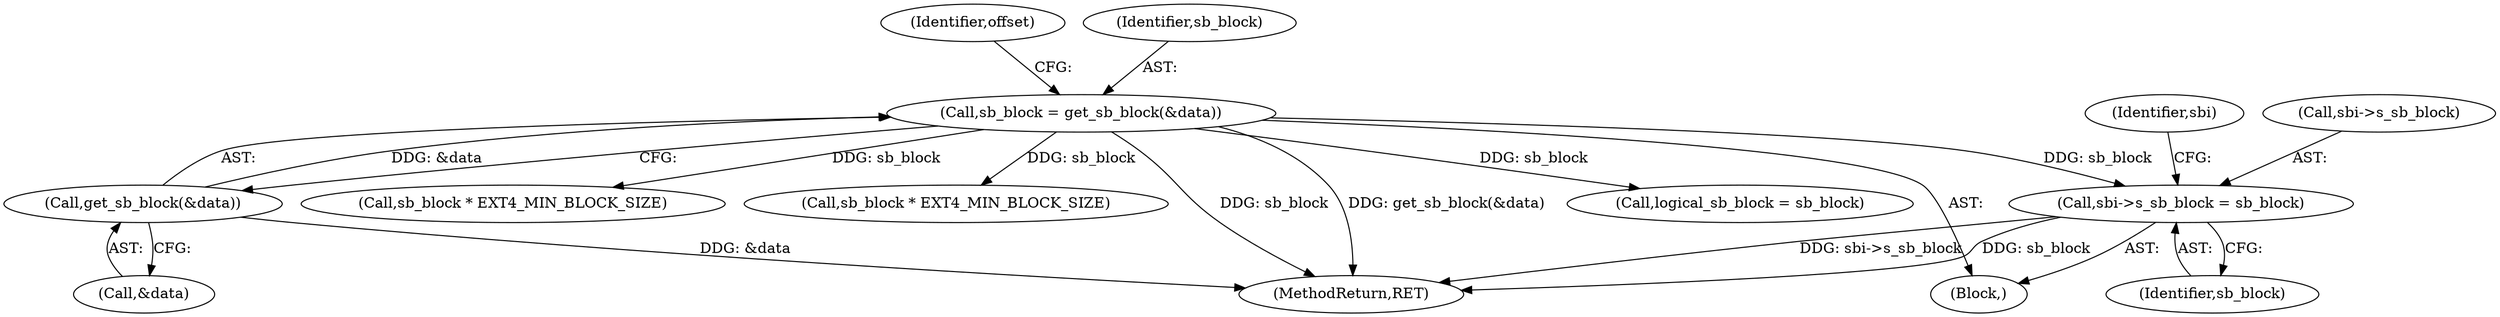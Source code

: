digraph "0_linux_744692dc059845b2a3022119871846e74d4f6e11_16@pointer" {
"1000220" [label="(Call,sbi->s_sb_block = sb_block)"];
"1000129" [label="(Call,sb_block = get_sb_block(&data))"];
"1000131" [label="(Call,get_sb_block(&data))"];
"1000131" [label="(Call,get_sb_block(&data))"];
"1000220" [label="(Call,sbi->s_sb_block = sb_block)"];
"1000620" [label="(Call,sb_block * EXT4_MIN_BLOCK_SIZE)"];
"1000129" [label="(Call,sb_block = get_sb_block(&data))"];
"1000137" [label="(Identifier,offset)"];
"1000221" [label="(Call,sbi->s_sb_block)"];
"1000275" [label="(Call,sb_block * EXT4_MIN_BLOCK_SIZE)"];
"1000132" [label="(Call,&data)"];
"1000120" [label="(Block,)"];
"1000224" [label="(Identifier,sb_block)"];
"1000227" [label="(Identifier,sbi)"];
"1000130" [label="(Identifier,sb_block)"];
"1000285" [label="(Call,logical_sb_block = sb_block)"];
"1002129" [label="(MethodReturn,RET)"];
"1000220" -> "1000120"  [label="AST: "];
"1000220" -> "1000224"  [label="CFG: "];
"1000221" -> "1000220"  [label="AST: "];
"1000224" -> "1000220"  [label="AST: "];
"1000227" -> "1000220"  [label="CFG: "];
"1000220" -> "1002129"  [label="DDG: sbi->s_sb_block"];
"1000220" -> "1002129"  [label="DDG: sb_block"];
"1000129" -> "1000220"  [label="DDG: sb_block"];
"1000129" -> "1000120"  [label="AST: "];
"1000129" -> "1000131"  [label="CFG: "];
"1000130" -> "1000129"  [label="AST: "];
"1000131" -> "1000129"  [label="AST: "];
"1000137" -> "1000129"  [label="CFG: "];
"1000129" -> "1002129"  [label="DDG: sb_block"];
"1000129" -> "1002129"  [label="DDG: get_sb_block(&data)"];
"1000131" -> "1000129"  [label="DDG: &data"];
"1000129" -> "1000275"  [label="DDG: sb_block"];
"1000129" -> "1000285"  [label="DDG: sb_block"];
"1000129" -> "1000620"  [label="DDG: sb_block"];
"1000131" -> "1000132"  [label="CFG: "];
"1000132" -> "1000131"  [label="AST: "];
"1000131" -> "1002129"  [label="DDG: &data"];
}
